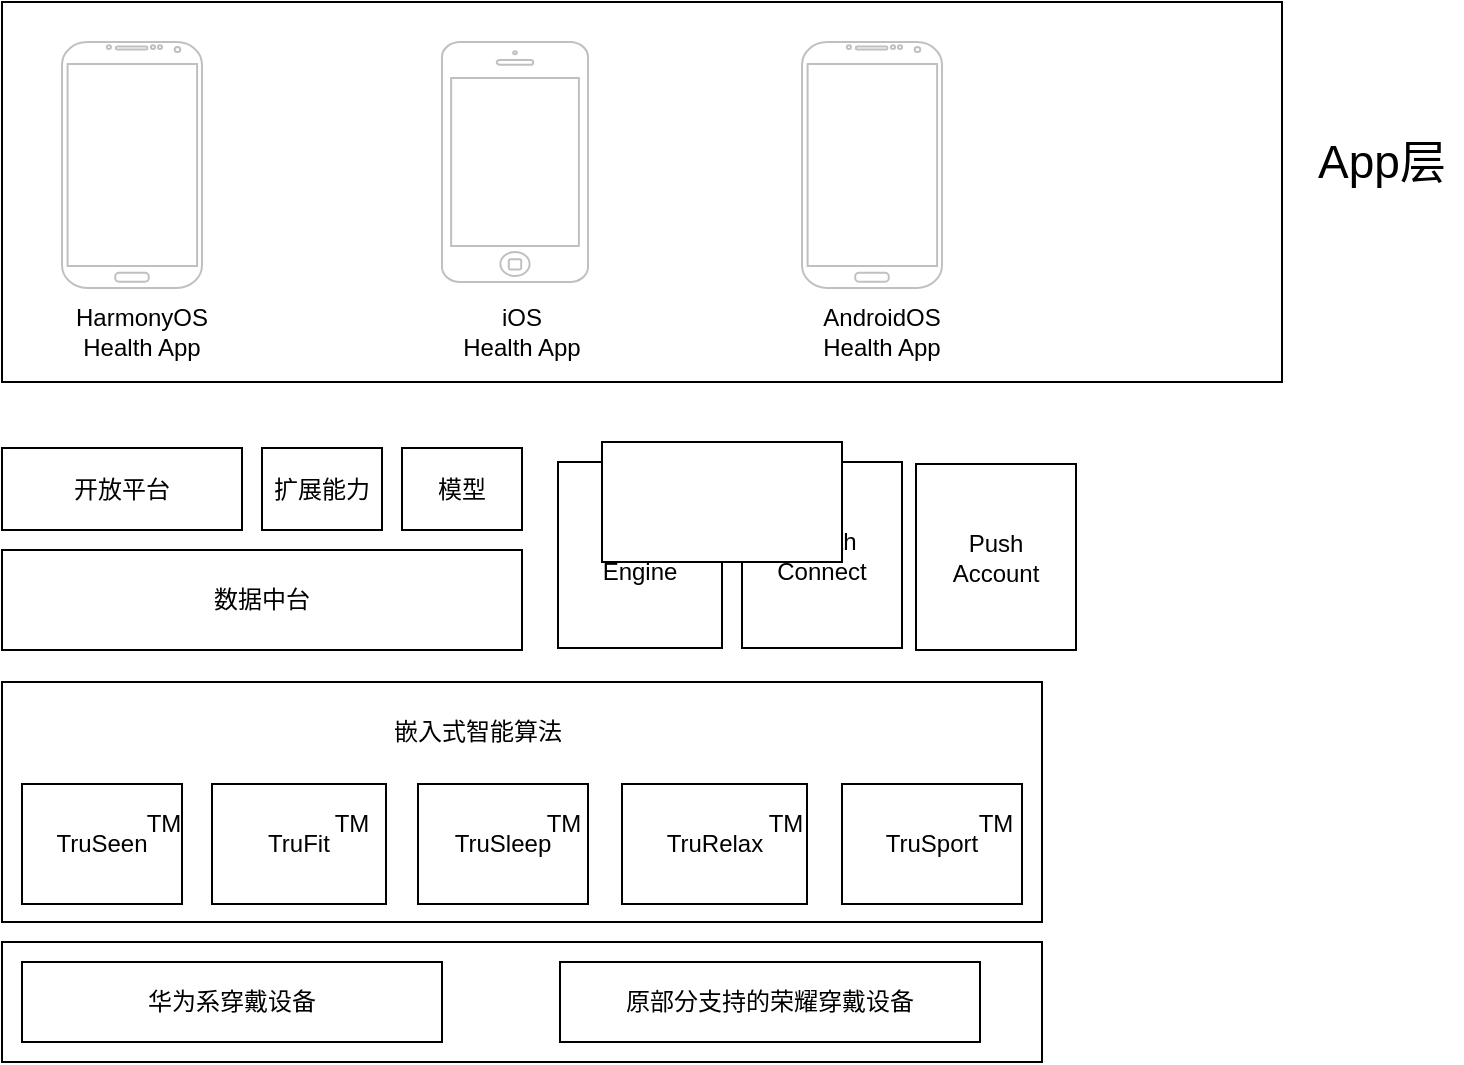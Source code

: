 <mxfile version="23.0.0" type="github">
  <diagram name="第 1 页" id="FTNzHiMMP3t1Fl-8KOQk">
    <mxGraphModel dx="946" dy="613" grid="1" gridSize="10" guides="1" tooltips="1" connect="1" arrows="1" fold="1" page="1" pageScale="1" pageWidth="827" pageHeight="1169" math="0" shadow="0">
      <root>
        <mxCell id="0" />
        <mxCell id="1" parent="0" />
        <mxCell id="szXA8x6k2kYRS7tu7ofH-35" value="" style="rounded=0;whiteSpace=wrap;html=1;" vertex="1" parent="1">
          <mxGeometry x="80" y="20" width="640" height="190" as="geometry" />
        </mxCell>
        <mxCell id="szXA8x6k2kYRS7tu7ofH-1" value="" style="rounded=0;whiteSpace=wrap;html=1;" vertex="1" parent="1">
          <mxGeometry x="80" y="360" width="520" height="120" as="geometry" />
        </mxCell>
        <mxCell id="szXA8x6k2kYRS7tu7ofH-2" value="TruSeen" style="rounded=0;whiteSpace=wrap;html=1;" vertex="1" parent="1">
          <mxGeometry x="90" y="411" width="80" height="60" as="geometry" />
        </mxCell>
        <mxCell id="szXA8x6k2kYRS7tu7ofH-3" value="TruSleep" style="rounded=0;whiteSpace=wrap;html=1;" vertex="1" parent="1">
          <mxGeometry x="288" y="411" width="85" height="60" as="geometry" />
        </mxCell>
        <mxCell id="szXA8x6k2kYRS7tu7ofH-4" value="TruFit" style="rounded=0;whiteSpace=wrap;html=1;aspect=fixed;" vertex="1" parent="1">
          <mxGeometry x="185" y="411" width="87" height="60" as="geometry" />
        </mxCell>
        <mxCell id="szXA8x6k2kYRS7tu7ofH-5" value="TM" style="text;html=1;strokeColor=none;fillColor=none;align=center;verticalAlign=middle;whiteSpace=wrap;rounded=0;" vertex="1" parent="1">
          <mxGeometry x="343" y="421" width="36" height="20" as="geometry" />
        </mxCell>
        <mxCell id="szXA8x6k2kYRS7tu7ofH-6" value="TM" style="text;html=1;strokeColor=none;fillColor=none;align=center;verticalAlign=middle;whiteSpace=wrap;rounded=0;" vertex="1" parent="1">
          <mxGeometry x="240" y="421" width="30" height="20" as="geometry" />
        </mxCell>
        <mxCell id="szXA8x6k2kYRS7tu7ofH-7" value="TM" style="text;html=1;strokeColor=none;fillColor=none;align=center;verticalAlign=middle;whiteSpace=wrap;rounded=0;" vertex="1" parent="1">
          <mxGeometry x="146" y="421" width="30" height="20" as="geometry" />
        </mxCell>
        <mxCell id="szXA8x6k2kYRS7tu7ofH-8" value="TruRelax" style="rounded=0;whiteSpace=wrap;html=1;" vertex="1" parent="1">
          <mxGeometry x="390" y="411" width="92.5" height="60" as="geometry" />
        </mxCell>
        <mxCell id="szXA8x6k2kYRS7tu7ofH-9" value="TruSport" style="rounded=0;whiteSpace=wrap;html=1;" vertex="1" parent="1">
          <mxGeometry x="500" y="411" width="90" height="60" as="geometry" />
        </mxCell>
        <mxCell id="szXA8x6k2kYRS7tu7ofH-10" value="TM" style="text;html=1;strokeColor=none;fillColor=none;align=center;verticalAlign=middle;whiteSpace=wrap;rounded=0;" vertex="1" parent="1">
          <mxGeometry x="464" y="421" width="16" height="20" as="geometry" />
        </mxCell>
        <mxCell id="szXA8x6k2kYRS7tu7ofH-11" value="TM" style="text;html=1;strokeColor=none;fillColor=none;align=center;verticalAlign=middle;whiteSpace=wrap;rounded=0;" vertex="1" parent="1">
          <mxGeometry x="569" y="421" width="16" height="20" as="geometry" />
        </mxCell>
        <mxCell id="szXA8x6k2kYRS7tu7ofH-12" value="数据中台" style="rounded=0;whiteSpace=wrap;html=1;" vertex="1" parent="1">
          <mxGeometry x="80" y="294" width="260" height="50" as="geometry" />
        </mxCell>
        <mxCell id="szXA8x6k2kYRS7tu7ofH-13" value="开放平台" style="rounded=0;whiteSpace=wrap;html=1;" vertex="1" parent="1">
          <mxGeometry x="80" y="243" width="120" height="41" as="geometry" />
        </mxCell>
        <mxCell id="szXA8x6k2kYRS7tu7ofH-14" value="扩展能力" style="rounded=0;whiteSpace=wrap;html=1;" vertex="1" parent="1">
          <mxGeometry x="210" y="243" width="60" height="41" as="geometry" />
        </mxCell>
        <mxCell id="szXA8x6k2kYRS7tu7ofH-15" value="模型" style="rounded=0;whiteSpace=wrap;html=1;" vertex="1" parent="1">
          <mxGeometry x="280" y="243" width="60" height="41" as="geometry" />
        </mxCell>
        <mxCell id="szXA8x6k2kYRS7tu7ofH-16" value="Wear&lt;br&gt;Engine" style="rounded=0;whiteSpace=wrap;html=1;" vertex="1" parent="1">
          <mxGeometry x="358" y="250" width="82" height="93" as="geometry" />
        </mxCell>
        <mxCell id="szXA8x6k2kYRS7tu7ofH-18" value="" style="rounded=0;whiteSpace=wrap;html=1;" vertex="1" parent="1">
          <mxGeometry x="80" y="490" width="520" height="60" as="geometry" />
        </mxCell>
        <mxCell id="szXA8x6k2kYRS7tu7ofH-19" value="嵌入式智能算法" style="text;html=1;strokeColor=none;fillColor=none;align=center;verticalAlign=middle;whiteSpace=wrap;rounded=0;" vertex="1" parent="1">
          <mxGeometry x="263" y="370" width="110" height="30" as="geometry" />
        </mxCell>
        <mxCell id="szXA8x6k2kYRS7tu7ofH-21" value="华为系穿戴设备" style="rounded=0;whiteSpace=wrap;html=1;" vertex="1" parent="1">
          <mxGeometry x="90" y="500" width="210" height="40" as="geometry" />
        </mxCell>
        <mxCell id="szXA8x6k2kYRS7tu7ofH-22" value="原部分支持的荣耀穿戴设备" style="rounded=0;whiteSpace=wrap;html=1;" vertex="1" parent="1">
          <mxGeometry x="359" y="500" width="210" height="40" as="geometry" />
        </mxCell>
        <mxCell id="szXA8x6k2kYRS7tu7ofH-24" value="Health&lt;br&gt;Connect" style="rounded=0;whiteSpace=wrap;html=1;" vertex="1" parent="1">
          <mxGeometry x="450" y="250" width="80" height="93" as="geometry" />
        </mxCell>
        <mxCell id="szXA8x6k2kYRS7tu7ofH-25" value="Push&lt;br&gt;Account" style="rounded=0;whiteSpace=wrap;html=1;" vertex="1" parent="1">
          <mxGeometry x="537" y="251" width="80" height="93" as="geometry" />
        </mxCell>
        <mxCell id="szXA8x6k2kYRS7tu7ofH-26" value="" style="verticalLabelPosition=bottom;verticalAlign=top;html=1;shadow=0;dashed=0;strokeWidth=1;shape=mxgraph.android.phone2;strokeColor=#c0c0c0;" vertex="1" parent="1">
          <mxGeometry x="110" y="40" width="70" height="123" as="geometry" />
        </mxCell>
        <mxCell id="szXA8x6k2kYRS7tu7ofH-27" value="" style="html=1;verticalLabelPosition=bottom;labelBackgroundColor=#ffffff;verticalAlign=top;shadow=0;dashed=0;strokeWidth=1;shape=mxgraph.ios7.misc.iphone;strokeColor=#c0c0c0;" vertex="1" parent="1">
          <mxGeometry x="300" y="40" width="73" height="120" as="geometry" />
        </mxCell>
        <mxCell id="szXA8x6k2kYRS7tu7ofH-29" value="" style="verticalLabelPosition=bottom;verticalAlign=top;html=1;shadow=0;dashed=0;strokeWidth=1;shape=mxgraph.android.phone2;strokeColor=#c0c0c0;" vertex="1" parent="1">
          <mxGeometry x="480" y="40" width="70" height="123" as="geometry" />
        </mxCell>
        <mxCell id="szXA8x6k2kYRS7tu7ofH-30" value="HarmonyOS Health App" style="text;html=1;strokeColor=none;fillColor=none;align=center;verticalAlign=middle;whiteSpace=wrap;rounded=0;" vertex="1" parent="1">
          <mxGeometry x="110" y="170" width="80" height="30" as="geometry" />
        </mxCell>
        <mxCell id="szXA8x6k2kYRS7tu7ofH-31" value="iOS &lt;br&gt;Health App" style="text;html=1;strokeColor=none;fillColor=none;align=center;verticalAlign=middle;whiteSpace=wrap;rounded=0;" vertex="1" parent="1">
          <mxGeometry x="300" y="170" width="80" height="30" as="geometry" />
        </mxCell>
        <mxCell id="szXA8x6k2kYRS7tu7ofH-32" value="AndroidOS&lt;br&gt;Health App" style="text;html=1;strokeColor=none;fillColor=none;align=center;verticalAlign=middle;whiteSpace=wrap;rounded=0;" vertex="1" parent="1">
          <mxGeometry x="480" y="170" width="80" height="30" as="geometry" />
        </mxCell>
        <mxCell id="szXA8x6k2kYRS7tu7ofH-33" value="" style="rounded=0;whiteSpace=wrap;html=1;" vertex="1" parent="1">
          <mxGeometry x="380" y="240" width="120" height="60" as="geometry" />
        </mxCell>
        <mxCell id="szXA8x6k2kYRS7tu7ofH-34" value="" style="rounded=0;whiteSpace=wrap;html=1;" vertex="1" parent="1">
          <mxGeometry x="380" y="240" width="120" height="60" as="geometry" />
        </mxCell>
        <mxCell id="szXA8x6k2kYRS7tu7ofH-36" value="App层" style="text;html=1;strokeColor=none;fillColor=none;align=center;verticalAlign=middle;whiteSpace=wrap;rounded=0;fontSize=23;" vertex="1" parent="1">
          <mxGeometry x="730" y="85" width="80" height="30" as="geometry" />
        </mxCell>
      </root>
    </mxGraphModel>
  </diagram>
</mxfile>
